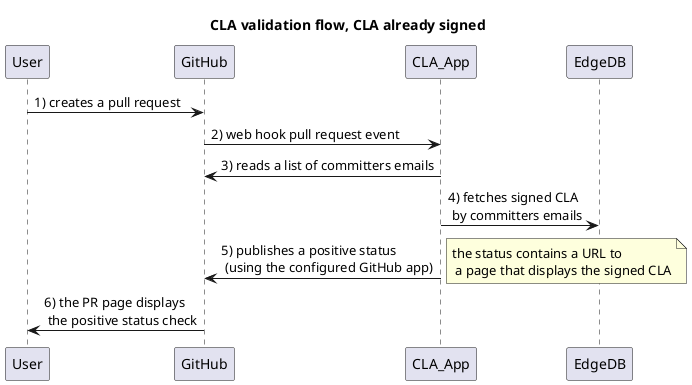 @startuml
title CLA validation flow, CLA already signed

User -> GitHub: 1) creates a pull request
GitHub -> CLA_App: 2) web hook pull request event
CLA_App -> GitHub: 3) reads a list of committers emails
CLA_App -> EdgeDB: 4) fetches signed CLA\n by committers emails
CLA_App -> GitHub: 5) publishes a positive status\n (using the configured GitHub app)
note right: the status contains a URL to\n a page that displays the signed CLA
GitHub -> User: 6) the PR page displays\n the positive status check

@endumld
